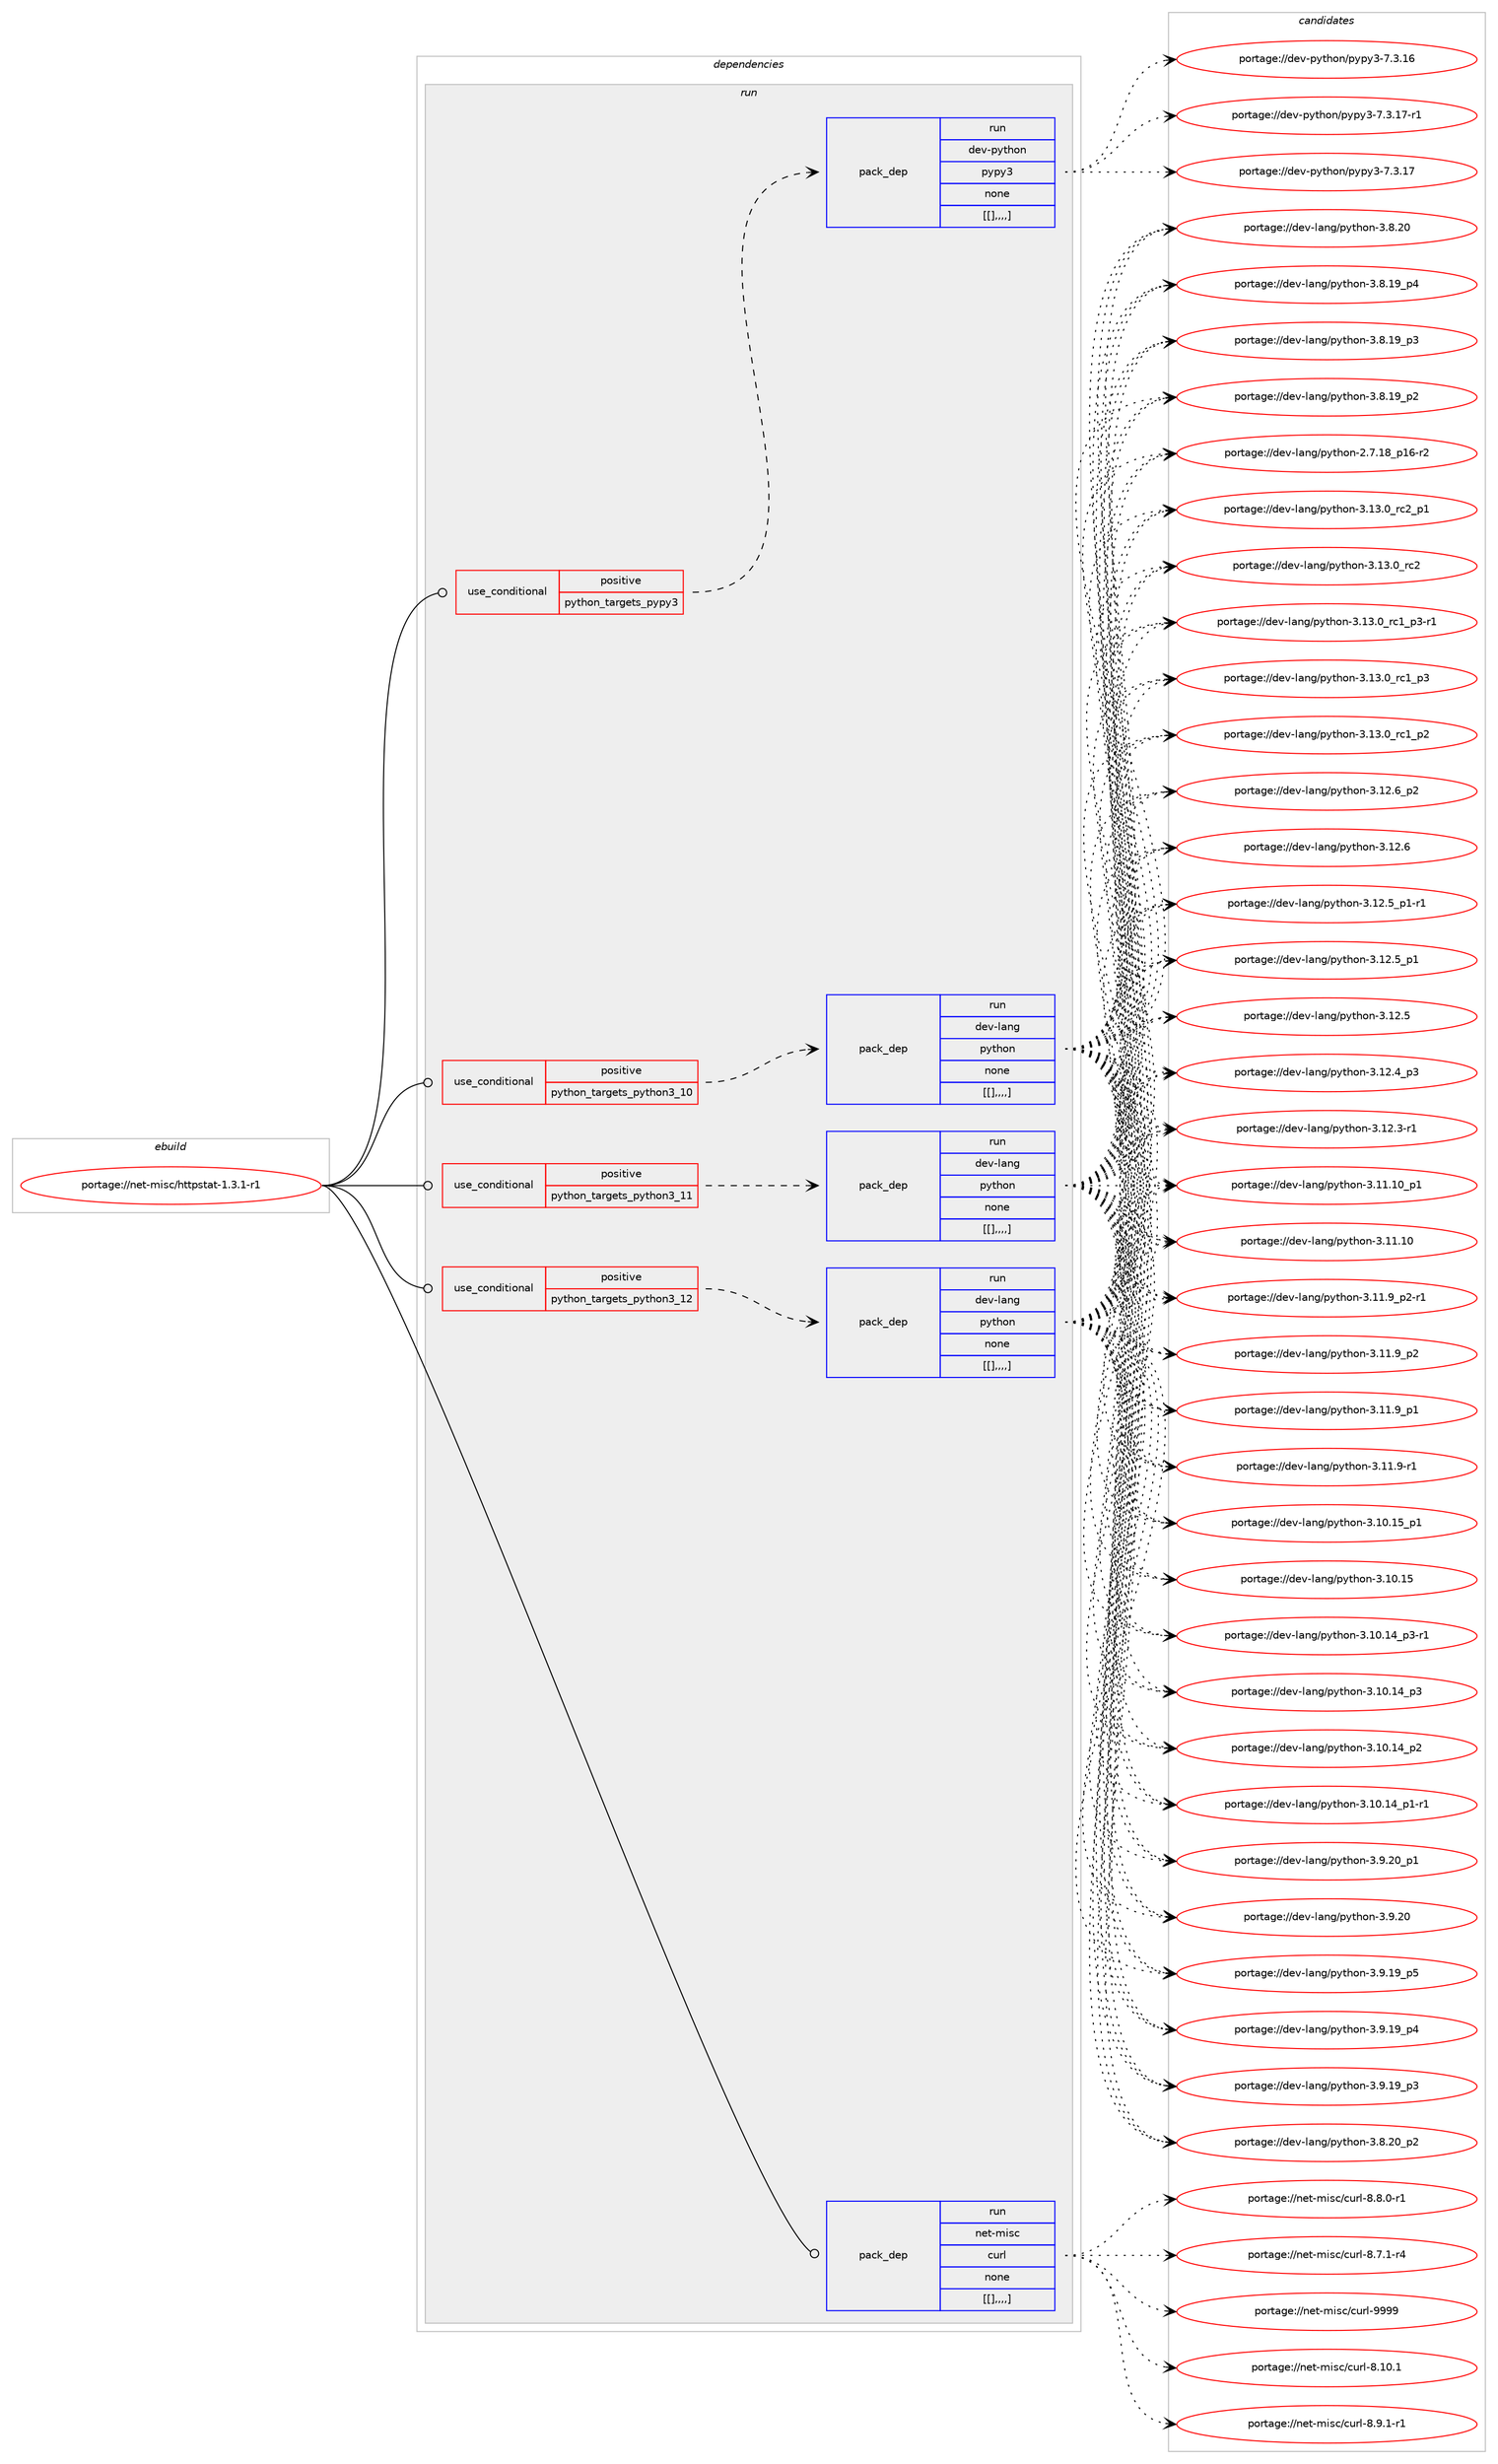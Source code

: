 digraph prolog {

# *************
# Graph options
# *************

newrank=true;
concentrate=true;
compound=true;
graph [rankdir=LR,fontname=Helvetica,fontsize=10,ranksep=1.5];#, ranksep=2.5, nodesep=0.2];
edge  [arrowhead=vee];
node  [fontname=Helvetica,fontsize=10];

# **********
# The ebuild
# **********

subgraph cluster_leftcol {
color=gray;
label=<<i>ebuild</i>>;
id [label="portage://net-misc/httpstat-1.3.1-r1", color=red, width=4, href="../net-misc/httpstat-1.3.1-r1.svg"];
}

# ****************
# The dependencies
# ****************

subgraph cluster_midcol {
color=gray;
label=<<i>dependencies</i>>;
subgraph cluster_compile {
fillcolor="#eeeeee";
style=filled;
label=<<i>compile</i>>;
}
subgraph cluster_compileandrun {
fillcolor="#eeeeee";
style=filled;
label=<<i>compile and run</i>>;
}
subgraph cluster_run {
fillcolor="#eeeeee";
style=filled;
label=<<i>run</i>>;
subgraph cond101197 {
dependency380951 [label=<<TABLE BORDER="0" CELLBORDER="1" CELLSPACING="0" CELLPADDING="4"><TR><TD ROWSPAN="3" CELLPADDING="10">use_conditional</TD></TR><TR><TD>positive</TD></TR><TR><TD>python_targets_pypy3</TD></TR></TABLE>>, shape=none, color=red];
subgraph pack277050 {
dependency380952 [label=<<TABLE BORDER="0" CELLBORDER="1" CELLSPACING="0" CELLPADDING="4" WIDTH="220"><TR><TD ROWSPAN="6" CELLPADDING="30">pack_dep</TD></TR><TR><TD WIDTH="110">run</TD></TR><TR><TD>dev-python</TD></TR><TR><TD>pypy3</TD></TR><TR><TD>none</TD></TR><TR><TD>[[],,,,]</TD></TR></TABLE>>, shape=none, color=blue];
}
dependency380951:e -> dependency380952:w [weight=20,style="dashed",arrowhead="vee"];
}
id:e -> dependency380951:w [weight=20,style="solid",arrowhead="odot"];
subgraph cond101198 {
dependency380953 [label=<<TABLE BORDER="0" CELLBORDER="1" CELLSPACING="0" CELLPADDING="4"><TR><TD ROWSPAN="3" CELLPADDING="10">use_conditional</TD></TR><TR><TD>positive</TD></TR><TR><TD>python_targets_python3_10</TD></TR></TABLE>>, shape=none, color=red];
subgraph pack277051 {
dependency380954 [label=<<TABLE BORDER="0" CELLBORDER="1" CELLSPACING="0" CELLPADDING="4" WIDTH="220"><TR><TD ROWSPAN="6" CELLPADDING="30">pack_dep</TD></TR><TR><TD WIDTH="110">run</TD></TR><TR><TD>dev-lang</TD></TR><TR><TD>python</TD></TR><TR><TD>none</TD></TR><TR><TD>[[],,,,]</TD></TR></TABLE>>, shape=none, color=blue];
}
dependency380953:e -> dependency380954:w [weight=20,style="dashed",arrowhead="vee"];
}
id:e -> dependency380953:w [weight=20,style="solid",arrowhead="odot"];
subgraph cond101199 {
dependency380955 [label=<<TABLE BORDER="0" CELLBORDER="1" CELLSPACING="0" CELLPADDING="4"><TR><TD ROWSPAN="3" CELLPADDING="10">use_conditional</TD></TR><TR><TD>positive</TD></TR><TR><TD>python_targets_python3_11</TD></TR></TABLE>>, shape=none, color=red];
subgraph pack277052 {
dependency380956 [label=<<TABLE BORDER="0" CELLBORDER="1" CELLSPACING="0" CELLPADDING="4" WIDTH="220"><TR><TD ROWSPAN="6" CELLPADDING="30">pack_dep</TD></TR><TR><TD WIDTH="110">run</TD></TR><TR><TD>dev-lang</TD></TR><TR><TD>python</TD></TR><TR><TD>none</TD></TR><TR><TD>[[],,,,]</TD></TR></TABLE>>, shape=none, color=blue];
}
dependency380955:e -> dependency380956:w [weight=20,style="dashed",arrowhead="vee"];
}
id:e -> dependency380955:w [weight=20,style="solid",arrowhead="odot"];
subgraph cond101200 {
dependency380957 [label=<<TABLE BORDER="0" CELLBORDER="1" CELLSPACING="0" CELLPADDING="4"><TR><TD ROWSPAN="3" CELLPADDING="10">use_conditional</TD></TR><TR><TD>positive</TD></TR><TR><TD>python_targets_python3_12</TD></TR></TABLE>>, shape=none, color=red];
subgraph pack277053 {
dependency380958 [label=<<TABLE BORDER="0" CELLBORDER="1" CELLSPACING="0" CELLPADDING="4" WIDTH="220"><TR><TD ROWSPAN="6" CELLPADDING="30">pack_dep</TD></TR><TR><TD WIDTH="110">run</TD></TR><TR><TD>dev-lang</TD></TR><TR><TD>python</TD></TR><TR><TD>none</TD></TR><TR><TD>[[],,,,]</TD></TR></TABLE>>, shape=none, color=blue];
}
dependency380957:e -> dependency380958:w [weight=20,style="dashed",arrowhead="vee"];
}
id:e -> dependency380957:w [weight=20,style="solid",arrowhead="odot"];
subgraph pack277054 {
dependency380959 [label=<<TABLE BORDER="0" CELLBORDER="1" CELLSPACING="0" CELLPADDING="4" WIDTH="220"><TR><TD ROWSPAN="6" CELLPADDING="30">pack_dep</TD></TR><TR><TD WIDTH="110">run</TD></TR><TR><TD>net-misc</TD></TR><TR><TD>curl</TD></TR><TR><TD>none</TD></TR><TR><TD>[[],,,,]</TD></TR></TABLE>>, shape=none, color=blue];
}
id:e -> dependency380959:w [weight=20,style="solid",arrowhead="odot"];
}
}

# **************
# The candidates
# **************

subgraph cluster_choices {
rank=same;
color=gray;
label=<<i>candidates</i>>;

subgraph choice277050 {
color=black;
nodesep=1;
choice100101118451121211161041111104711212111212151455546514649554511449 [label="portage://dev-python/pypy3-7.3.17-r1", color=red, width=4,href="../dev-python/pypy3-7.3.17-r1.svg"];
choice10010111845112121116104111110471121211121215145554651464955 [label="portage://dev-python/pypy3-7.3.17", color=red, width=4,href="../dev-python/pypy3-7.3.17.svg"];
choice10010111845112121116104111110471121211121215145554651464954 [label="portage://dev-python/pypy3-7.3.16", color=red, width=4,href="../dev-python/pypy3-7.3.16.svg"];
dependency380952:e -> choice100101118451121211161041111104711212111212151455546514649554511449:w [style=dotted,weight="100"];
dependency380952:e -> choice10010111845112121116104111110471121211121215145554651464955:w [style=dotted,weight="100"];
dependency380952:e -> choice10010111845112121116104111110471121211121215145554651464954:w [style=dotted,weight="100"];
}
subgraph choice277051 {
color=black;
nodesep=1;
choice100101118451089711010347112121116104111110455146495146489511499509511249 [label="portage://dev-lang/python-3.13.0_rc2_p1", color=red, width=4,href="../dev-lang/python-3.13.0_rc2_p1.svg"];
choice10010111845108971101034711212111610411111045514649514648951149950 [label="portage://dev-lang/python-3.13.0_rc2", color=red, width=4,href="../dev-lang/python-3.13.0_rc2.svg"];
choice1001011184510897110103471121211161041111104551464951464895114994995112514511449 [label="portage://dev-lang/python-3.13.0_rc1_p3-r1", color=red, width=4,href="../dev-lang/python-3.13.0_rc1_p3-r1.svg"];
choice100101118451089711010347112121116104111110455146495146489511499499511251 [label="portage://dev-lang/python-3.13.0_rc1_p3", color=red, width=4,href="../dev-lang/python-3.13.0_rc1_p3.svg"];
choice100101118451089711010347112121116104111110455146495146489511499499511250 [label="portage://dev-lang/python-3.13.0_rc1_p2", color=red, width=4,href="../dev-lang/python-3.13.0_rc1_p2.svg"];
choice100101118451089711010347112121116104111110455146495046549511250 [label="portage://dev-lang/python-3.12.6_p2", color=red, width=4,href="../dev-lang/python-3.12.6_p2.svg"];
choice10010111845108971101034711212111610411111045514649504654 [label="portage://dev-lang/python-3.12.6", color=red, width=4,href="../dev-lang/python-3.12.6.svg"];
choice1001011184510897110103471121211161041111104551464950465395112494511449 [label="portage://dev-lang/python-3.12.5_p1-r1", color=red, width=4,href="../dev-lang/python-3.12.5_p1-r1.svg"];
choice100101118451089711010347112121116104111110455146495046539511249 [label="portage://dev-lang/python-3.12.5_p1", color=red, width=4,href="../dev-lang/python-3.12.5_p1.svg"];
choice10010111845108971101034711212111610411111045514649504653 [label="portage://dev-lang/python-3.12.5", color=red, width=4,href="../dev-lang/python-3.12.5.svg"];
choice100101118451089711010347112121116104111110455146495046529511251 [label="portage://dev-lang/python-3.12.4_p3", color=red, width=4,href="../dev-lang/python-3.12.4_p3.svg"];
choice100101118451089711010347112121116104111110455146495046514511449 [label="portage://dev-lang/python-3.12.3-r1", color=red, width=4,href="../dev-lang/python-3.12.3-r1.svg"];
choice10010111845108971101034711212111610411111045514649494649489511249 [label="portage://dev-lang/python-3.11.10_p1", color=red, width=4,href="../dev-lang/python-3.11.10_p1.svg"];
choice1001011184510897110103471121211161041111104551464949464948 [label="portage://dev-lang/python-3.11.10", color=red, width=4,href="../dev-lang/python-3.11.10.svg"];
choice1001011184510897110103471121211161041111104551464949465795112504511449 [label="portage://dev-lang/python-3.11.9_p2-r1", color=red, width=4,href="../dev-lang/python-3.11.9_p2-r1.svg"];
choice100101118451089711010347112121116104111110455146494946579511250 [label="portage://dev-lang/python-3.11.9_p2", color=red, width=4,href="../dev-lang/python-3.11.9_p2.svg"];
choice100101118451089711010347112121116104111110455146494946579511249 [label="portage://dev-lang/python-3.11.9_p1", color=red, width=4,href="../dev-lang/python-3.11.9_p1.svg"];
choice100101118451089711010347112121116104111110455146494946574511449 [label="portage://dev-lang/python-3.11.9-r1", color=red, width=4,href="../dev-lang/python-3.11.9-r1.svg"];
choice10010111845108971101034711212111610411111045514649484649539511249 [label="portage://dev-lang/python-3.10.15_p1", color=red, width=4,href="../dev-lang/python-3.10.15_p1.svg"];
choice1001011184510897110103471121211161041111104551464948464953 [label="portage://dev-lang/python-3.10.15", color=red, width=4,href="../dev-lang/python-3.10.15.svg"];
choice100101118451089711010347112121116104111110455146494846495295112514511449 [label="portage://dev-lang/python-3.10.14_p3-r1", color=red, width=4,href="../dev-lang/python-3.10.14_p3-r1.svg"];
choice10010111845108971101034711212111610411111045514649484649529511251 [label="portage://dev-lang/python-3.10.14_p3", color=red, width=4,href="../dev-lang/python-3.10.14_p3.svg"];
choice10010111845108971101034711212111610411111045514649484649529511250 [label="portage://dev-lang/python-3.10.14_p2", color=red, width=4,href="../dev-lang/python-3.10.14_p2.svg"];
choice100101118451089711010347112121116104111110455146494846495295112494511449 [label="portage://dev-lang/python-3.10.14_p1-r1", color=red, width=4,href="../dev-lang/python-3.10.14_p1-r1.svg"];
choice100101118451089711010347112121116104111110455146574650489511249 [label="portage://dev-lang/python-3.9.20_p1", color=red, width=4,href="../dev-lang/python-3.9.20_p1.svg"];
choice10010111845108971101034711212111610411111045514657465048 [label="portage://dev-lang/python-3.9.20", color=red, width=4,href="../dev-lang/python-3.9.20.svg"];
choice100101118451089711010347112121116104111110455146574649579511253 [label="portage://dev-lang/python-3.9.19_p5", color=red, width=4,href="../dev-lang/python-3.9.19_p5.svg"];
choice100101118451089711010347112121116104111110455146574649579511252 [label="portage://dev-lang/python-3.9.19_p4", color=red, width=4,href="../dev-lang/python-3.9.19_p4.svg"];
choice100101118451089711010347112121116104111110455146574649579511251 [label="portage://dev-lang/python-3.9.19_p3", color=red, width=4,href="../dev-lang/python-3.9.19_p3.svg"];
choice100101118451089711010347112121116104111110455146564650489511250 [label="portage://dev-lang/python-3.8.20_p2", color=red, width=4,href="../dev-lang/python-3.8.20_p2.svg"];
choice10010111845108971101034711212111610411111045514656465048 [label="portage://dev-lang/python-3.8.20", color=red, width=4,href="../dev-lang/python-3.8.20.svg"];
choice100101118451089711010347112121116104111110455146564649579511252 [label="portage://dev-lang/python-3.8.19_p4", color=red, width=4,href="../dev-lang/python-3.8.19_p4.svg"];
choice100101118451089711010347112121116104111110455146564649579511251 [label="portage://dev-lang/python-3.8.19_p3", color=red, width=4,href="../dev-lang/python-3.8.19_p3.svg"];
choice100101118451089711010347112121116104111110455146564649579511250 [label="portage://dev-lang/python-3.8.19_p2", color=red, width=4,href="../dev-lang/python-3.8.19_p2.svg"];
choice100101118451089711010347112121116104111110455046554649569511249544511450 [label="portage://dev-lang/python-2.7.18_p16-r2", color=red, width=4,href="../dev-lang/python-2.7.18_p16-r2.svg"];
dependency380954:e -> choice100101118451089711010347112121116104111110455146495146489511499509511249:w [style=dotted,weight="100"];
dependency380954:e -> choice10010111845108971101034711212111610411111045514649514648951149950:w [style=dotted,weight="100"];
dependency380954:e -> choice1001011184510897110103471121211161041111104551464951464895114994995112514511449:w [style=dotted,weight="100"];
dependency380954:e -> choice100101118451089711010347112121116104111110455146495146489511499499511251:w [style=dotted,weight="100"];
dependency380954:e -> choice100101118451089711010347112121116104111110455146495146489511499499511250:w [style=dotted,weight="100"];
dependency380954:e -> choice100101118451089711010347112121116104111110455146495046549511250:w [style=dotted,weight="100"];
dependency380954:e -> choice10010111845108971101034711212111610411111045514649504654:w [style=dotted,weight="100"];
dependency380954:e -> choice1001011184510897110103471121211161041111104551464950465395112494511449:w [style=dotted,weight="100"];
dependency380954:e -> choice100101118451089711010347112121116104111110455146495046539511249:w [style=dotted,weight="100"];
dependency380954:e -> choice10010111845108971101034711212111610411111045514649504653:w [style=dotted,weight="100"];
dependency380954:e -> choice100101118451089711010347112121116104111110455146495046529511251:w [style=dotted,weight="100"];
dependency380954:e -> choice100101118451089711010347112121116104111110455146495046514511449:w [style=dotted,weight="100"];
dependency380954:e -> choice10010111845108971101034711212111610411111045514649494649489511249:w [style=dotted,weight="100"];
dependency380954:e -> choice1001011184510897110103471121211161041111104551464949464948:w [style=dotted,weight="100"];
dependency380954:e -> choice1001011184510897110103471121211161041111104551464949465795112504511449:w [style=dotted,weight="100"];
dependency380954:e -> choice100101118451089711010347112121116104111110455146494946579511250:w [style=dotted,weight="100"];
dependency380954:e -> choice100101118451089711010347112121116104111110455146494946579511249:w [style=dotted,weight="100"];
dependency380954:e -> choice100101118451089711010347112121116104111110455146494946574511449:w [style=dotted,weight="100"];
dependency380954:e -> choice10010111845108971101034711212111610411111045514649484649539511249:w [style=dotted,weight="100"];
dependency380954:e -> choice1001011184510897110103471121211161041111104551464948464953:w [style=dotted,weight="100"];
dependency380954:e -> choice100101118451089711010347112121116104111110455146494846495295112514511449:w [style=dotted,weight="100"];
dependency380954:e -> choice10010111845108971101034711212111610411111045514649484649529511251:w [style=dotted,weight="100"];
dependency380954:e -> choice10010111845108971101034711212111610411111045514649484649529511250:w [style=dotted,weight="100"];
dependency380954:e -> choice100101118451089711010347112121116104111110455146494846495295112494511449:w [style=dotted,weight="100"];
dependency380954:e -> choice100101118451089711010347112121116104111110455146574650489511249:w [style=dotted,weight="100"];
dependency380954:e -> choice10010111845108971101034711212111610411111045514657465048:w [style=dotted,weight="100"];
dependency380954:e -> choice100101118451089711010347112121116104111110455146574649579511253:w [style=dotted,weight="100"];
dependency380954:e -> choice100101118451089711010347112121116104111110455146574649579511252:w [style=dotted,weight="100"];
dependency380954:e -> choice100101118451089711010347112121116104111110455146574649579511251:w [style=dotted,weight="100"];
dependency380954:e -> choice100101118451089711010347112121116104111110455146564650489511250:w [style=dotted,weight="100"];
dependency380954:e -> choice10010111845108971101034711212111610411111045514656465048:w [style=dotted,weight="100"];
dependency380954:e -> choice100101118451089711010347112121116104111110455146564649579511252:w [style=dotted,weight="100"];
dependency380954:e -> choice100101118451089711010347112121116104111110455146564649579511251:w [style=dotted,weight="100"];
dependency380954:e -> choice100101118451089711010347112121116104111110455146564649579511250:w [style=dotted,weight="100"];
dependency380954:e -> choice100101118451089711010347112121116104111110455046554649569511249544511450:w [style=dotted,weight="100"];
}
subgraph choice277052 {
color=black;
nodesep=1;
choice100101118451089711010347112121116104111110455146495146489511499509511249 [label="portage://dev-lang/python-3.13.0_rc2_p1", color=red, width=4,href="../dev-lang/python-3.13.0_rc2_p1.svg"];
choice10010111845108971101034711212111610411111045514649514648951149950 [label="portage://dev-lang/python-3.13.0_rc2", color=red, width=4,href="../dev-lang/python-3.13.0_rc2.svg"];
choice1001011184510897110103471121211161041111104551464951464895114994995112514511449 [label="portage://dev-lang/python-3.13.0_rc1_p3-r1", color=red, width=4,href="../dev-lang/python-3.13.0_rc1_p3-r1.svg"];
choice100101118451089711010347112121116104111110455146495146489511499499511251 [label="portage://dev-lang/python-3.13.0_rc1_p3", color=red, width=4,href="../dev-lang/python-3.13.0_rc1_p3.svg"];
choice100101118451089711010347112121116104111110455146495146489511499499511250 [label="portage://dev-lang/python-3.13.0_rc1_p2", color=red, width=4,href="../dev-lang/python-3.13.0_rc1_p2.svg"];
choice100101118451089711010347112121116104111110455146495046549511250 [label="portage://dev-lang/python-3.12.6_p2", color=red, width=4,href="../dev-lang/python-3.12.6_p2.svg"];
choice10010111845108971101034711212111610411111045514649504654 [label="portage://dev-lang/python-3.12.6", color=red, width=4,href="../dev-lang/python-3.12.6.svg"];
choice1001011184510897110103471121211161041111104551464950465395112494511449 [label="portage://dev-lang/python-3.12.5_p1-r1", color=red, width=4,href="../dev-lang/python-3.12.5_p1-r1.svg"];
choice100101118451089711010347112121116104111110455146495046539511249 [label="portage://dev-lang/python-3.12.5_p1", color=red, width=4,href="../dev-lang/python-3.12.5_p1.svg"];
choice10010111845108971101034711212111610411111045514649504653 [label="portage://dev-lang/python-3.12.5", color=red, width=4,href="../dev-lang/python-3.12.5.svg"];
choice100101118451089711010347112121116104111110455146495046529511251 [label="portage://dev-lang/python-3.12.4_p3", color=red, width=4,href="../dev-lang/python-3.12.4_p3.svg"];
choice100101118451089711010347112121116104111110455146495046514511449 [label="portage://dev-lang/python-3.12.3-r1", color=red, width=4,href="../dev-lang/python-3.12.3-r1.svg"];
choice10010111845108971101034711212111610411111045514649494649489511249 [label="portage://dev-lang/python-3.11.10_p1", color=red, width=4,href="../dev-lang/python-3.11.10_p1.svg"];
choice1001011184510897110103471121211161041111104551464949464948 [label="portage://dev-lang/python-3.11.10", color=red, width=4,href="../dev-lang/python-3.11.10.svg"];
choice1001011184510897110103471121211161041111104551464949465795112504511449 [label="portage://dev-lang/python-3.11.9_p2-r1", color=red, width=4,href="../dev-lang/python-3.11.9_p2-r1.svg"];
choice100101118451089711010347112121116104111110455146494946579511250 [label="portage://dev-lang/python-3.11.9_p2", color=red, width=4,href="../dev-lang/python-3.11.9_p2.svg"];
choice100101118451089711010347112121116104111110455146494946579511249 [label="portage://dev-lang/python-3.11.9_p1", color=red, width=4,href="../dev-lang/python-3.11.9_p1.svg"];
choice100101118451089711010347112121116104111110455146494946574511449 [label="portage://dev-lang/python-3.11.9-r1", color=red, width=4,href="../dev-lang/python-3.11.9-r1.svg"];
choice10010111845108971101034711212111610411111045514649484649539511249 [label="portage://dev-lang/python-3.10.15_p1", color=red, width=4,href="../dev-lang/python-3.10.15_p1.svg"];
choice1001011184510897110103471121211161041111104551464948464953 [label="portage://dev-lang/python-3.10.15", color=red, width=4,href="../dev-lang/python-3.10.15.svg"];
choice100101118451089711010347112121116104111110455146494846495295112514511449 [label="portage://dev-lang/python-3.10.14_p3-r1", color=red, width=4,href="../dev-lang/python-3.10.14_p3-r1.svg"];
choice10010111845108971101034711212111610411111045514649484649529511251 [label="portage://dev-lang/python-3.10.14_p3", color=red, width=4,href="../dev-lang/python-3.10.14_p3.svg"];
choice10010111845108971101034711212111610411111045514649484649529511250 [label="portage://dev-lang/python-3.10.14_p2", color=red, width=4,href="../dev-lang/python-3.10.14_p2.svg"];
choice100101118451089711010347112121116104111110455146494846495295112494511449 [label="portage://dev-lang/python-3.10.14_p1-r1", color=red, width=4,href="../dev-lang/python-3.10.14_p1-r1.svg"];
choice100101118451089711010347112121116104111110455146574650489511249 [label="portage://dev-lang/python-3.9.20_p1", color=red, width=4,href="../dev-lang/python-3.9.20_p1.svg"];
choice10010111845108971101034711212111610411111045514657465048 [label="portage://dev-lang/python-3.9.20", color=red, width=4,href="../dev-lang/python-3.9.20.svg"];
choice100101118451089711010347112121116104111110455146574649579511253 [label="portage://dev-lang/python-3.9.19_p5", color=red, width=4,href="../dev-lang/python-3.9.19_p5.svg"];
choice100101118451089711010347112121116104111110455146574649579511252 [label="portage://dev-lang/python-3.9.19_p4", color=red, width=4,href="../dev-lang/python-3.9.19_p4.svg"];
choice100101118451089711010347112121116104111110455146574649579511251 [label="portage://dev-lang/python-3.9.19_p3", color=red, width=4,href="../dev-lang/python-3.9.19_p3.svg"];
choice100101118451089711010347112121116104111110455146564650489511250 [label="portage://dev-lang/python-3.8.20_p2", color=red, width=4,href="../dev-lang/python-3.8.20_p2.svg"];
choice10010111845108971101034711212111610411111045514656465048 [label="portage://dev-lang/python-3.8.20", color=red, width=4,href="../dev-lang/python-3.8.20.svg"];
choice100101118451089711010347112121116104111110455146564649579511252 [label="portage://dev-lang/python-3.8.19_p4", color=red, width=4,href="../dev-lang/python-3.8.19_p4.svg"];
choice100101118451089711010347112121116104111110455146564649579511251 [label="portage://dev-lang/python-3.8.19_p3", color=red, width=4,href="../dev-lang/python-3.8.19_p3.svg"];
choice100101118451089711010347112121116104111110455146564649579511250 [label="portage://dev-lang/python-3.8.19_p2", color=red, width=4,href="../dev-lang/python-3.8.19_p2.svg"];
choice100101118451089711010347112121116104111110455046554649569511249544511450 [label="portage://dev-lang/python-2.7.18_p16-r2", color=red, width=4,href="../dev-lang/python-2.7.18_p16-r2.svg"];
dependency380956:e -> choice100101118451089711010347112121116104111110455146495146489511499509511249:w [style=dotted,weight="100"];
dependency380956:e -> choice10010111845108971101034711212111610411111045514649514648951149950:w [style=dotted,weight="100"];
dependency380956:e -> choice1001011184510897110103471121211161041111104551464951464895114994995112514511449:w [style=dotted,weight="100"];
dependency380956:e -> choice100101118451089711010347112121116104111110455146495146489511499499511251:w [style=dotted,weight="100"];
dependency380956:e -> choice100101118451089711010347112121116104111110455146495146489511499499511250:w [style=dotted,weight="100"];
dependency380956:e -> choice100101118451089711010347112121116104111110455146495046549511250:w [style=dotted,weight="100"];
dependency380956:e -> choice10010111845108971101034711212111610411111045514649504654:w [style=dotted,weight="100"];
dependency380956:e -> choice1001011184510897110103471121211161041111104551464950465395112494511449:w [style=dotted,weight="100"];
dependency380956:e -> choice100101118451089711010347112121116104111110455146495046539511249:w [style=dotted,weight="100"];
dependency380956:e -> choice10010111845108971101034711212111610411111045514649504653:w [style=dotted,weight="100"];
dependency380956:e -> choice100101118451089711010347112121116104111110455146495046529511251:w [style=dotted,weight="100"];
dependency380956:e -> choice100101118451089711010347112121116104111110455146495046514511449:w [style=dotted,weight="100"];
dependency380956:e -> choice10010111845108971101034711212111610411111045514649494649489511249:w [style=dotted,weight="100"];
dependency380956:e -> choice1001011184510897110103471121211161041111104551464949464948:w [style=dotted,weight="100"];
dependency380956:e -> choice1001011184510897110103471121211161041111104551464949465795112504511449:w [style=dotted,weight="100"];
dependency380956:e -> choice100101118451089711010347112121116104111110455146494946579511250:w [style=dotted,weight="100"];
dependency380956:e -> choice100101118451089711010347112121116104111110455146494946579511249:w [style=dotted,weight="100"];
dependency380956:e -> choice100101118451089711010347112121116104111110455146494946574511449:w [style=dotted,weight="100"];
dependency380956:e -> choice10010111845108971101034711212111610411111045514649484649539511249:w [style=dotted,weight="100"];
dependency380956:e -> choice1001011184510897110103471121211161041111104551464948464953:w [style=dotted,weight="100"];
dependency380956:e -> choice100101118451089711010347112121116104111110455146494846495295112514511449:w [style=dotted,weight="100"];
dependency380956:e -> choice10010111845108971101034711212111610411111045514649484649529511251:w [style=dotted,weight="100"];
dependency380956:e -> choice10010111845108971101034711212111610411111045514649484649529511250:w [style=dotted,weight="100"];
dependency380956:e -> choice100101118451089711010347112121116104111110455146494846495295112494511449:w [style=dotted,weight="100"];
dependency380956:e -> choice100101118451089711010347112121116104111110455146574650489511249:w [style=dotted,weight="100"];
dependency380956:e -> choice10010111845108971101034711212111610411111045514657465048:w [style=dotted,weight="100"];
dependency380956:e -> choice100101118451089711010347112121116104111110455146574649579511253:w [style=dotted,weight="100"];
dependency380956:e -> choice100101118451089711010347112121116104111110455146574649579511252:w [style=dotted,weight="100"];
dependency380956:e -> choice100101118451089711010347112121116104111110455146574649579511251:w [style=dotted,weight="100"];
dependency380956:e -> choice100101118451089711010347112121116104111110455146564650489511250:w [style=dotted,weight="100"];
dependency380956:e -> choice10010111845108971101034711212111610411111045514656465048:w [style=dotted,weight="100"];
dependency380956:e -> choice100101118451089711010347112121116104111110455146564649579511252:w [style=dotted,weight="100"];
dependency380956:e -> choice100101118451089711010347112121116104111110455146564649579511251:w [style=dotted,weight="100"];
dependency380956:e -> choice100101118451089711010347112121116104111110455146564649579511250:w [style=dotted,weight="100"];
dependency380956:e -> choice100101118451089711010347112121116104111110455046554649569511249544511450:w [style=dotted,weight="100"];
}
subgraph choice277053 {
color=black;
nodesep=1;
choice100101118451089711010347112121116104111110455146495146489511499509511249 [label="portage://dev-lang/python-3.13.0_rc2_p1", color=red, width=4,href="../dev-lang/python-3.13.0_rc2_p1.svg"];
choice10010111845108971101034711212111610411111045514649514648951149950 [label="portage://dev-lang/python-3.13.0_rc2", color=red, width=4,href="../dev-lang/python-3.13.0_rc2.svg"];
choice1001011184510897110103471121211161041111104551464951464895114994995112514511449 [label="portage://dev-lang/python-3.13.0_rc1_p3-r1", color=red, width=4,href="../dev-lang/python-3.13.0_rc1_p3-r1.svg"];
choice100101118451089711010347112121116104111110455146495146489511499499511251 [label="portage://dev-lang/python-3.13.0_rc1_p3", color=red, width=4,href="../dev-lang/python-3.13.0_rc1_p3.svg"];
choice100101118451089711010347112121116104111110455146495146489511499499511250 [label="portage://dev-lang/python-3.13.0_rc1_p2", color=red, width=4,href="../dev-lang/python-3.13.0_rc1_p2.svg"];
choice100101118451089711010347112121116104111110455146495046549511250 [label="portage://dev-lang/python-3.12.6_p2", color=red, width=4,href="../dev-lang/python-3.12.6_p2.svg"];
choice10010111845108971101034711212111610411111045514649504654 [label="portage://dev-lang/python-3.12.6", color=red, width=4,href="../dev-lang/python-3.12.6.svg"];
choice1001011184510897110103471121211161041111104551464950465395112494511449 [label="portage://dev-lang/python-3.12.5_p1-r1", color=red, width=4,href="../dev-lang/python-3.12.5_p1-r1.svg"];
choice100101118451089711010347112121116104111110455146495046539511249 [label="portage://dev-lang/python-3.12.5_p1", color=red, width=4,href="../dev-lang/python-3.12.5_p1.svg"];
choice10010111845108971101034711212111610411111045514649504653 [label="portage://dev-lang/python-3.12.5", color=red, width=4,href="../dev-lang/python-3.12.5.svg"];
choice100101118451089711010347112121116104111110455146495046529511251 [label="portage://dev-lang/python-3.12.4_p3", color=red, width=4,href="../dev-lang/python-3.12.4_p3.svg"];
choice100101118451089711010347112121116104111110455146495046514511449 [label="portage://dev-lang/python-3.12.3-r1", color=red, width=4,href="../dev-lang/python-3.12.3-r1.svg"];
choice10010111845108971101034711212111610411111045514649494649489511249 [label="portage://dev-lang/python-3.11.10_p1", color=red, width=4,href="../dev-lang/python-3.11.10_p1.svg"];
choice1001011184510897110103471121211161041111104551464949464948 [label="portage://dev-lang/python-3.11.10", color=red, width=4,href="../dev-lang/python-3.11.10.svg"];
choice1001011184510897110103471121211161041111104551464949465795112504511449 [label="portage://dev-lang/python-3.11.9_p2-r1", color=red, width=4,href="../dev-lang/python-3.11.9_p2-r1.svg"];
choice100101118451089711010347112121116104111110455146494946579511250 [label="portage://dev-lang/python-3.11.9_p2", color=red, width=4,href="../dev-lang/python-3.11.9_p2.svg"];
choice100101118451089711010347112121116104111110455146494946579511249 [label="portage://dev-lang/python-3.11.9_p1", color=red, width=4,href="../dev-lang/python-3.11.9_p1.svg"];
choice100101118451089711010347112121116104111110455146494946574511449 [label="portage://dev-lang/python-3.11.9-r1", color=red, width=4,href="../dev-lang/python-3.11.9-r1.svg"];
choice10010111845108971101034711212111610411111045514649484649539511249 [label="portage://dev-lang/python-3.10.15_p1", color=red, width=4,href="../dev-lang/python-3.10.15_p1.svg"];
choice1001011184510897110103471121211161041111104551464948464953 [label="portage://dev-lang/python-3.10.15", color=red, width=4,href="../dev-lang/python-3.10.15.svg"];
choice100101118451089711010347112121116104111110455146494846495295112514511449 [label="portage://dev-lang/python-3.10.14_p3-r1", color=red, width=4,href="../dev-lang/python-3.10.14_p3-r1.svg"];
choice10010111845108971101034711212111610411111045514649484649529511251 [label="portage://dev-lang/python-3.10.14_p3", color=red, width=4,href="../dev-lang/python-3.10.14_p3.svg"];
choice10010111845108971101034711212111610411111045514649484649529511250 [label="portage://dev-lang/python-3.10.14_p2", color=red, width=4,href="../dev-lang/python-3.10.14_p2.svg"];
choice100101118451089711010347112121116104111110455146494846495295112494511449 [label="portage://dev-lang/python-3.10.14_p1-r1", color=red, width=4,href="../dev-lang/python-3.10.14_p1-r1.svg"];
choice100101118451089711010347112121116104111110455146574650489511249 [label="portage://dev-lang/python-3.9.20_p1", color=red, width=4,href="../dev-lang/python-3.9.20_p1.svg"];
choice10010111845108971101034711212111610411111045514657465048 [label="portage://dev-lang/python-3.9.20", color=red, width=4,href="../dev-lang/python-3.9.20.svg"];
choice100101118451089711010347112121116104111110455146574649579511253 [label="portage://dev-lang/python-3.9.19_p5", color=red, width=4,href="../dev-lang/python-3.9.19_p5.svg"];
choice100101118451089711010347112121116104111110455146574649579511252 [label="portage://dev-lang/python-3.9.19_p4", color=red, width=4,href="../dev-lang/python-3.9.19_p4.svg"];
choice100101118451089711010347112121116104111110455146574649579511251 [label="portage://dev-lang/python-3.9.19_p3", color=red, width=4,href="../dev-lang/python-3.9.19_p3.svg"];
choice100101118451089711010347112121116104111110455146564650489511250 [label="portage://dev-lang/python-3.8.20_p2", color=red, width=4,href="../dev-lang/python-3.8.20_p2.svg"];
choice10010111845108971101034711212111610411111045514656465048 [label="portage://dev-lang/python-3.8.20", color=red, width=4,href="../dev-lang/python-3.8.20.svg"];
choice100101118451089711010347112121116104111110455146564649579511252 [label="portage://dev-lang/python-3.8.19_p4", color=red, width=4,href="../dev-lang/python-3.8.19_p4.svg"];
choice100101118451089711010347112121116104111110455146564649579511251 [label="portage://dev-lang/python-3.8.19_p3", color=red, width=4,href="../dev-lang/python-3.8.19_p3.svg"];
choice100101118451089711010347112121116104111110455146564649579511250 [label="portage://dev-lang/python-3.8.19_p2", color=red, width=4,href="../dev-lang/python-3.8.19_p2.svg"];
choice100101118451089711010347112121116104111110455046554649569511249544511450 [label="portage://dev-lang/python-2.7.18_p16-r2", color=red, width=4,href="../dev-lang/python-2.7.18_p16-r2.svg"];
dependency380958:e -> choice100101118451089711010347112121116104111110455146495146489511499509511249:w [style=dotted,weight="100"];
dependency380958:e -> choice10010111845108971101034711212111610411111045514649514648951149950:w [style=dotted,weight="100"];
dependency380958:e -> choice1001011184510897110103471121211161041111104551464951464895114994995112514511449:w [style=dotted,weight="100"];
dependency380958:e -> choice100101118451089711010347112121116104111110455146495146489511499499511251:w [style=dotted,weight="100"];
dependency380958:e -> choice100101118451089711010347112121116104111110455146495146489511499499511250:w [style=dotted,weight="100"];
dependency380958:e -> choice100101118451089711010347112121116104111110455146495046549511250:w [style=dotted,weight="100"];
dependency380958:e -> choice10010111845108971101034711212111610411111045514649504654:w [style=dotted,weight="100"];
dependency380958:e -> choice1001011184510897110103471121211161041111104551464950465395112494511449:w [style=dotted,weight="100"];
dependency380958:e -> choice100101118451089711010347112121116104111110455146495046539511249:w [style=dotted,weight="100"];
dependency380958:e -> choice10010111845108971101034711212111610411111045514649504653:w [style=dotted,weight="100"];
dependency380958:e -> choice100101118451089711010347112121116104111110455146495046529511251:w [style=dotted,weight="100"];
dependency380958:e -> choice100101118451089711010347112121116104111110455146495046514511449:w [style=dotted,weight="100"];
dependency380958:e -> choice10010111845108971101034711212111610411111045514649494649489511249:w [style=dotted,weight="100"];
dependency380958:e -> choice1001011184510897110103471121211161041111104551464949464948:w [style=dotted,weight="100"];
dependency380958:e -> choice1001011184510897110103471121211161041111104551464949465795112504511449:w [style=dotted,weight="100"];
dependency380958:e -> choice100101118451089711010347112121116104111110455146494946579511250:w [style=dotted,weight="100"];
dependency380958:e -> choice100101118451089711010347112121116104111110455146494946579511249:w [style=dotted,weight="100"];
dependency380958:e -> choice100101118451089711010347112121116104111110455146494946574511449:w [style=dotted,weight="100"];
dependency380958:e -> choice10010111845108971101034711212111610411111045514649484649539511249:w [style=dotted,weight="100"];
dependency380958:e -> choice1001011184510897110103471121211161041111104551464948464953:w [style=dotted,weight="100"];
dependency380958:e -> choice100101118451089711010347112121116104111110455146494846495295112514511449:w [style=dotted,weight="100"];
dependency380958:e -> choice10010111845108971101034711212111610411111045514649484649529511251:w [style=dotted,weight="100"];
dependency380958:e -> choice10010111845108971101034711212111610411111045514649484649529511250:w [style=dotted,weight="100"];
dependency380958:e -> choice100101118451089711010347112121116104111110455146494846495295112494511449:w [style=dotted,weight="100"];
dependency380958:e -> choice100101118451089711010347112121116104111110455146574650489511249:w [style=dotted,weight="100"];
dependency380958:e -> choice10010111845108971101034711212111610411111045514657465048:w [style=dotted,weight="100"];
dependency380958:e -> choice100101118451089711010347112121116104111110455146574649579511253:w [style=dotted,weight="100"];
dependency380958:e -> choice100101118451089711010347112121116104111110455146574649579511252:w [style=dotted,weight="100"];
dependency380958:e -> choice100101118451089711010347112121116104111110455146574649579511251:w [style=dotted,weight="100"];
dependency380958:e -> choice100101118451089711010347112121116104111110455146564650489511250:w [style=dotted,weight="100"];
dependency380958:e -> choice10010111845108971101034711212111610411111045514656465048:w [style=dotted,weight="100"];
dependency380958:e -> choice100101118451089711010347112121116104111110455146564649579511252:w [style=dotted,weight="100"];
dependency380958:e -> choice100101118451089711010347112121116104111110455146564649579511251:w [style=dotted,weight="100"];
dependency380958:e -> choice100101118451089711010347112121116104111110455146564649579511250:w [style=dotted,weight="100"];
dependency380958:e -> choice100101118451089711010347112121116104111110455046554649569511249544511450:w [style=dotted,weight="100"];
}
subgraph choice277054 {
color=black;
nodesep=1;
choice110101116451091051159947991171141084557575757 [label="portage://net-misc/curl-9999", color=red, width=4,href="../net-misc/curl-9999.svg"];
choice1101011164510910511599479911711410845564649484649 [label="portage://net-misc/curl-8.10.1", color=red, width=4,href="../net-misc/curl-8.10.1.svg"];
choice110101116451091051159947991171141084556465746494511449 [label="portage://net-misc/curl-8.9.1-r1", color=red, width=4,href="../net-misc/curl-8.9.1-r1.svg"];
choice110101116451091051159947991171141084556465646484511449 [label="portage://net-misc/curl-8.8.0-r1", color=red, width=4,href="../net-misc/curl-8.8.0-r1.svg"];
choice110101116451091051159947991171141084556465546494511452 [label="portage://net-misc/curl-8.7.1-r4", color=red, width=4,href="../net-misc/curl-8.7.1-r4.svg"];
dependency380959:e -> choice110101116451091051159947991171141084557575757:w [style=dotted,weight="100"];
dependency380959:e -> choice1101011164510910511599479911711410845564649484649:w [style=dotted,weight="100"];
dependency380959:e -> choice110101116451091051159947991171141084556465746494511449:w [style=dotted,weight="100"];
dependency380959:e -> choice110101116451091051159947991171141084556465646484511449:w [style=dotted,weight="100"];
dependency380959:e -> choice110101116451091051159947991171141084556465546494511452:w [style=dotted,weight="100"];
}
}

}
